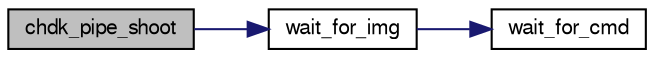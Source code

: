 digraph "chdk_pipe_shoot"
{
  edge [fontname="FreeSans",fontsize="10",labelfontname="FreeSans",labelfontsize="10"];
  node [fontname="FreeSans",fontsize="10",shape=record];
  rankdir="LR";
  Node1 [label="chdk_pipe_shoot",height=0.2,width=0.4,color="black", fillcolor="grey75", style="filled", fontcolor="black"];
  Node1 -> Node2 [color="midnightblue",fontsize="10",style="solid",fontname="FreeSans"];
  Node2 [label="wait_for_img",height=0.2,width=0.4,color="black", fillcolor="white", style="filled",URL="$chdk__pipe_8c.html#adb412201e90d78c603b34f212f5a0b13",tooltip="Wait for the image to be available TODO: add timeout. "];
  Node2 -> Node3 [color="midnightblue",fontsize="10",style="solid",fontname="FreeSans"];
  Node3 [label="wait_for_cmd",height=0.2,width=0.4,color="black", fillcolor="white", style="filled",URL="$chdk__pipe_8c.html#a2f34a673c57aed8f653b7b2484c5fd82",tooltip="Wait for the commandline to be available TODO: add timeout. "];
}
